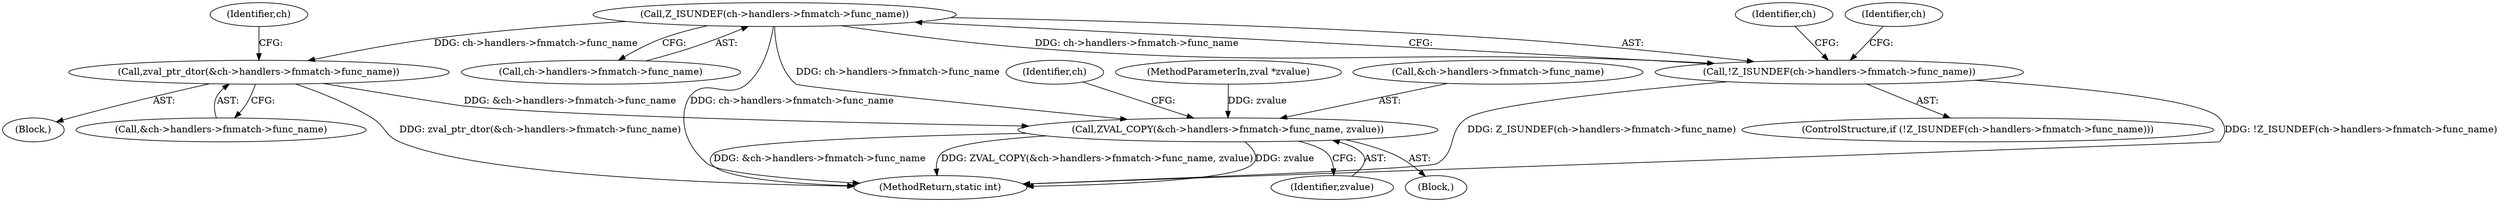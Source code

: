 digraph "0_php_124fb22a13fafa3648e4e15b4f207c7096d8155e@pointer" {
"1001866" [label="(Call,Z_ISUNDEF(ch->handlers->fnmatch->func_name))"];
"1001865" [label="(Call,!Z_ISUNDEF(ch->handlers->fnmatch->func_name))"];
"1001875" [label="(Call,zval_ptr_dtor(&ch->handlers->fnmatch->func_name))"];
"1001893" [label="(Call,ZVAL_COPY(&ch->handlers->fnmatch->func_name, zvalue))"];
"1001875" [label="(Call,zval_ptr_dtor(&ch->handlers->fnmatch->func_name))"];
"1001898" [label="(Identifier,ch)"];
"1001907" [label="(Identifier,ch)"];
"1000128" [label="(Block,)"];
"1001893" [label="(Call,ZVAL_COPY(&ch->handlers->fnmatch->func_name, zvalue))"];
"1001866" [label="(Call,Z_ISUNDEF(ch->handlers->fnmatch->func_name))"];
"1001867" [label="(Call,ch->handlers->fnmatch->func_name)"];
"1001864" [label="(ControlStructure,if (!Z_ISUNDEF(ch->handlers->fnmatch->func_name)))"];
"1001902" [label="(Identifier,zvalue)"];
"1001865" [label="(Call,!Z_ISUNDEF(ch->handlers->fnmatch->func_name))"];
"1001874" [label="(Block,)"];
"1001880" [label="(Identifier,ch)"];
"1001876" [label="(Call,&ch->handlers->fnmatch->func_name)"];
"1000120" [label="(MethodParameterIn,zval *zvalue)"];
"1001894" [label="(Call,&ch->handlers->fnmatch->func_name)"];
"1001888" [label="(Identifier,ch)"];
"1001927" [label="(MethodReturn,static int)"];
"1001866" -> "1001865"  [label="AST: "];
"1001866" -> "1001867"  [label="CFG: "];
"1001867" -> "1001866"  [label="AST: "];
"1001865" -> "1001866"  [label="CFG: "];
"1001866" -> "1001927"  [label="DDG: ch->handlers->fnmatch->func_name"];
"1001866" -> "1001865"  [label="DDG: ch->handlers->fnmatch->func_name"];
"1001866" -> "1001875"  [label="DDG: ch->handlers->fnmatch->func_name"];
"1001866" -> "1001893"  [label="DDG: ch->handlers->fnmatch->func_name"];
"1001865" -> "1001864"  [label="AST: "];
"1001880" -> "1001865"  [label="CFG: "];
"1001898" -> "1001865"  [label="CFG: "];
"1001865" -> "1001927"  [label="DDG: !Z_ISUNDEF(ch->handlers->fnmatch->func_name)"];
"1001865" -> "1001927"  [label="DDG: Z_ISUNDEF(ch->handlers->fnmatch->func_name)"];
"1001875" -> "1001874"  [label="AST: "];
"1001875" -> "1001876"  [label="CFG: "];
"1001876" -> "1001875"  [label="AST: "];
"1001888" -> "1001875"  [label="CFG: "];
"1001875" -> "1001927"  [label="DDG: zval_ptr_dtor(&ch->handlers->fnmatch->func_name)"];
"1001875" -> "1001893"  [label="DDG: &ch->handlers->fnmatch->func_name"];
"1001893" -> "1000128"  [label="AST: "];
"1001893" -> "1001902"  [label="CFG: "];
"1001894" -> "1001893"  [label="AST: "];
"1001902" -> "1001893"  [label="AST: "];
"1001907" -> "1001893"  [label="CFG: "];
"1001893" -> "1001927"  [label="DDG: &ch->handlers->fnmatch->func_name"];
"1001893" -> "1001927"  [label="DDG: ZVAL_COPY(&ch->handlers->fnmatch->func_name, zvalue)"];
"1001893" -> "1001927"  [label="DDG: zvalue"];
"1000120" -> "1001893"  [label="DDG: zvalue"];
}
